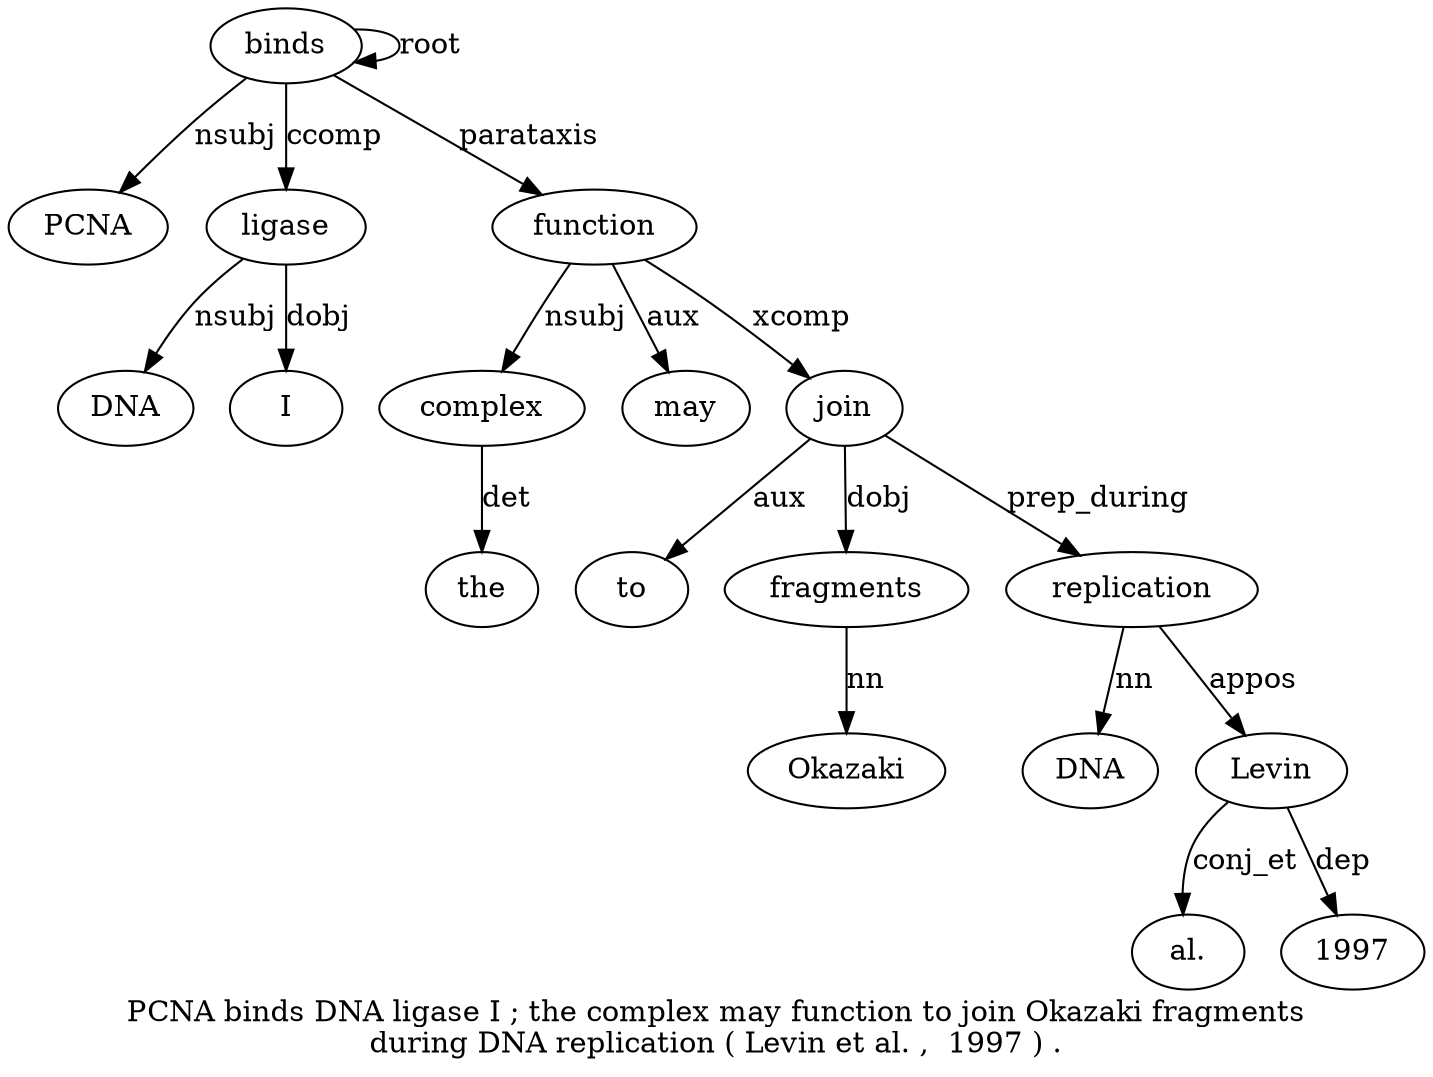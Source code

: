 digraph "PCNA binds DNA ligase I ; the complex may function to join Okazaki fragments during DNA replication ( Levin et al. ,  1997 ) ." {
label="PCNA binds DNA ligase I ; the complex may function to join Okazaki fragments
during DNA replication ( Levin et al. ,  1997 ) .";
binds2 [style=filled, fillcolor=white, label=binds];
PCNA1 [style=filled, fillcolor=white, label=PCNA];
binds2 -> PCNA1  [label=nsubj];
binds2 -> binds2  [label=root];
ligase4 [style=filled, fillcolor=white, label=ligase];
DNA3 [style=filled, fillcolor=white, label=DNA];
ligase4 -> DNA3  [label=nsubj];
binds2 -> ligase4  [label=ccomp];
I5 [style=filled, fillcolor=white, label=I];
ligase4 -> I5  [label=dobj];
complex8 [style=filled, fillcolor=white, label=complex];
the7 [style=filled, fillcolor=white, label=the];
complex8 -> the7  [label=det];
function10 [style=filled, fillcolor=white, label=function];
function10 -> complex8  [label=nsubj];
may9 [style=filled, fillcolor=white, label=may];
function10 -> may9  [label=aux];
binds2 -> function10  [label=parataxis];
join12 [style=filled, fillcolor=white, label=join];
to11 [style=filled, fillcolor=white, label=to];
join12 -> to11  [label=aux];
function10 -> join12  [label=xcomp];
fragments14 [style=filled, fillcolor=white, label=fragments];
Okazaki13 [style=filled, fillcolor=white, label=Okazaki];
fragments14 -> Okazaki13  [label=nn];
join12 -> fragments14  [label=dobj];
replication17 [style=filled, fillcolor=white, label=replication];
DNA16 [style=filled, fillcolor=white, label=DNA];
replication17 -> DNA16  [label=nn];
join12 -> replication17  [label=prep_during];
Levin19 [style=filled, fillcolor=white, label=Levin];
replication17 -> Levin19  [label=appos];
"al.21" [style=filled, fillcolor=white, label="al."];
Levin19 -> "al.21"  [label=conj_et];
199723 [style=filled, fillcolor=white, label=1997];
Levin19 -> 199723  [label=dep];
}
